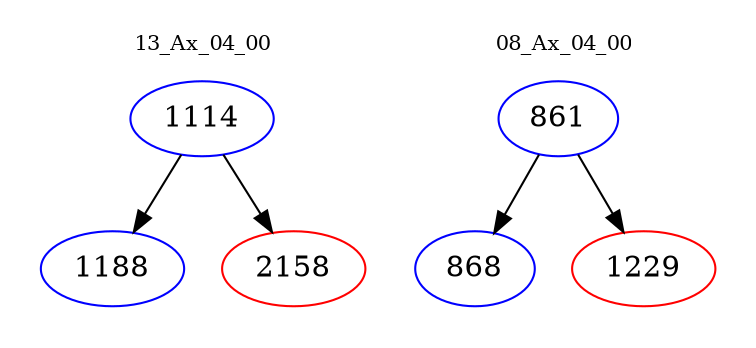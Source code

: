 digraph{
subgraph cluster_0 {
color = white
label = "13_Ax_04_00";
fontsize=10;
T0_1114 [label="1114", color="blue"]
T0_1114 -> T0_1188 [color="black"]
T0_1188 [label="1188", color="blue"]
T0_1114 -> T0_2158 [color="black"]
T0_2158 [label="2158", color="red"]
}
subgraph cluster_1 {
color = white
label = "08_Ax_04_00";
fontsize=10;
T1_861 [label="861", color="blue"]
T1_861 -> T1_868 [color="black"]
T1_868 [label="868", color="blue"]
T1_861 -> T1_1229 [color="black"]
T1_1229 [label="1229", color="red"]
}
}
